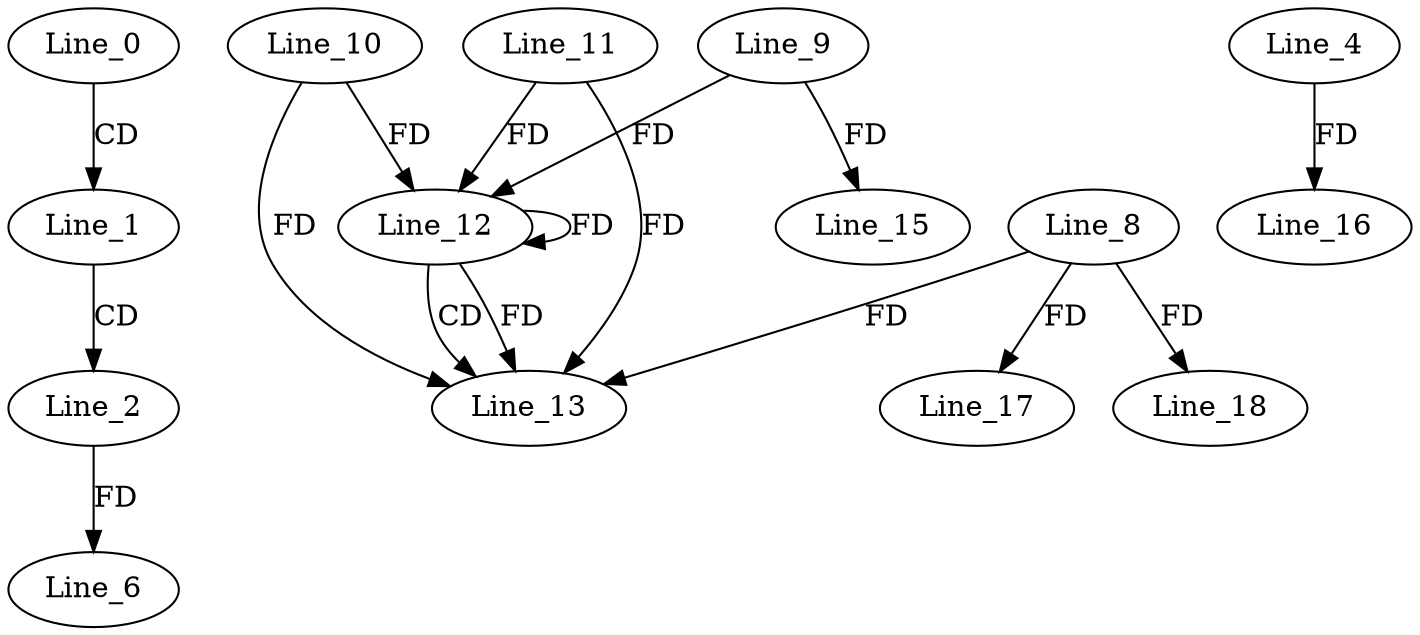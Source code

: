 digraph G {
  Line_0;
  Line_1;
  Line_2;
  Line_6;
  Line_6;
  Line_12;
  Line_10;
  Line_12;
  Line_9;
  Line_11;
  Line_12;
  Line_13;
  Line_8;
  Line_15;
  Line_4;
  Line_16;
  Line_17;
  Line_18;
  Line_0 -> Line_1 [ label="CD" ];
  Line_1 -> Line_2 [ label="CD" ];
  Line_2 -> Line_6 [ label="FD" ];
  Line_12 -> Line_12 [ label="FD" ];
  Line_10 -> Line_12 [ label="FD" ];
  Line_9 -> Line_12 [ label="FD" ];
  Line_11 -> Line_12 [ label="FD" ];
  Line_12 -> Line_13 [ label="CD" ];
  Line_8 -> Line_13 [ label="FD" ];
  Line_11 -> Line_13 [ label="FD" ];
  Line_12 -> Line_13 [ label="FD" ];
  Line_10 -> Line_13 [ label="FD" ];
  Line_9 -> Line_15 [ label="FD" ];
  Line_4 -> Line_16 [ label="FD" ];
  Line_8 -> Line_17 [ label="FD" ];
  Line_8 -> Line_18 [ label="FD" ];
}
